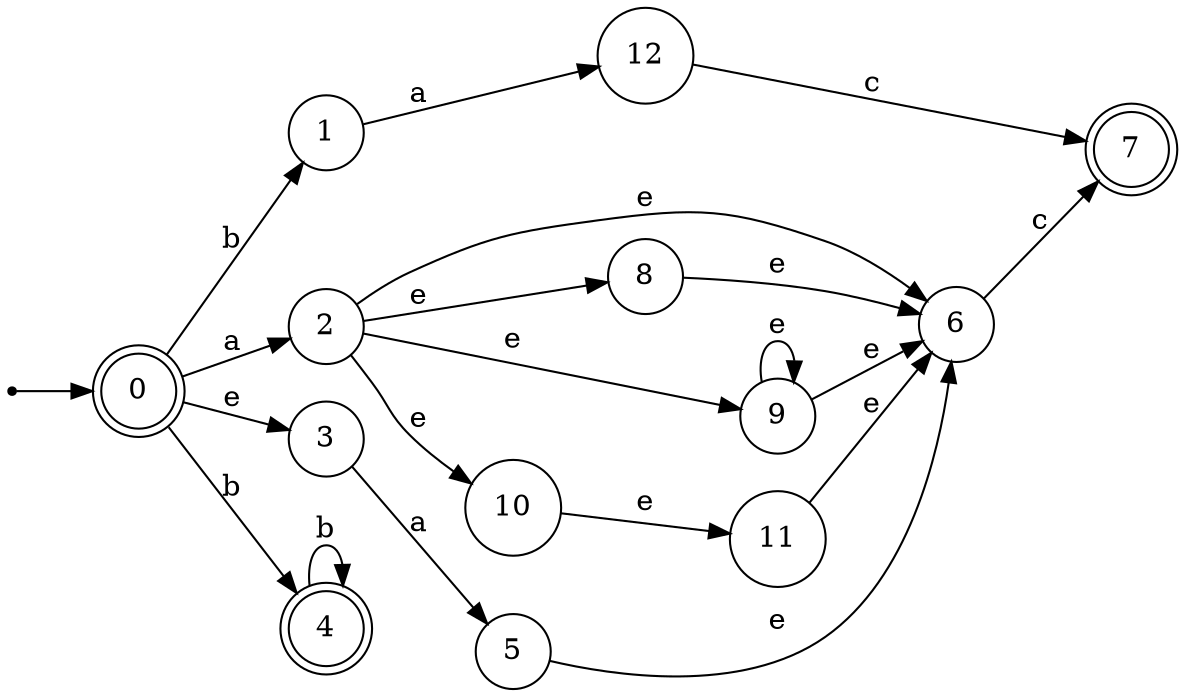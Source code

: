 digraph finite_state_machine {
rankdir=LR;
size="20,20";
node [shape = point]; "dummy0"
node [shape = doublecircle]; "0";"dummy0" -> "0";
node [shape = circle]; "1";
node [shape = circle]; "2";
node [shape = circle]; "3";
node [shape = doublecircle]; "4";node [shape = circle]; "5";
node [shape = circle]; "6";
node [shape = doublecircle]; "7";node [shape = circle]; "8";
node [shape = circle]; "9";
node [shape = circle]; "10";
node [shape = circle]; "11";
node [shape = circle]; "12";
"0" -> "1" [label = "b"];
 "0" -> "4" [label = "b"];
 "0" -> "2" [label = "a"];
 "0" -> "3" [label = "e"];
 "4" -> "4" [label = "b"];
 "3" -> "5" [label = "a"];
 "5" -> "6" [label = "e"];
 "6" -> "7" [label = "c"];
 "2" -> "8" [label = "e"];
 "2" -> "9" [label = "e"];
 "2" -> "10" [label = "e"];
 "2" -> "6" [label = "e"];
 "10" -> "11" [label = "e"];
 "11" -> "6" [label = "e"];
 "9" -> "9" [label = "e"];
 "9" -> "6" [label = "e"];
 "8" -> "6" [label = "e"];
 "1" -> "12" [label = "a"];
 "12" -> "7" [label = "c"];
 }
